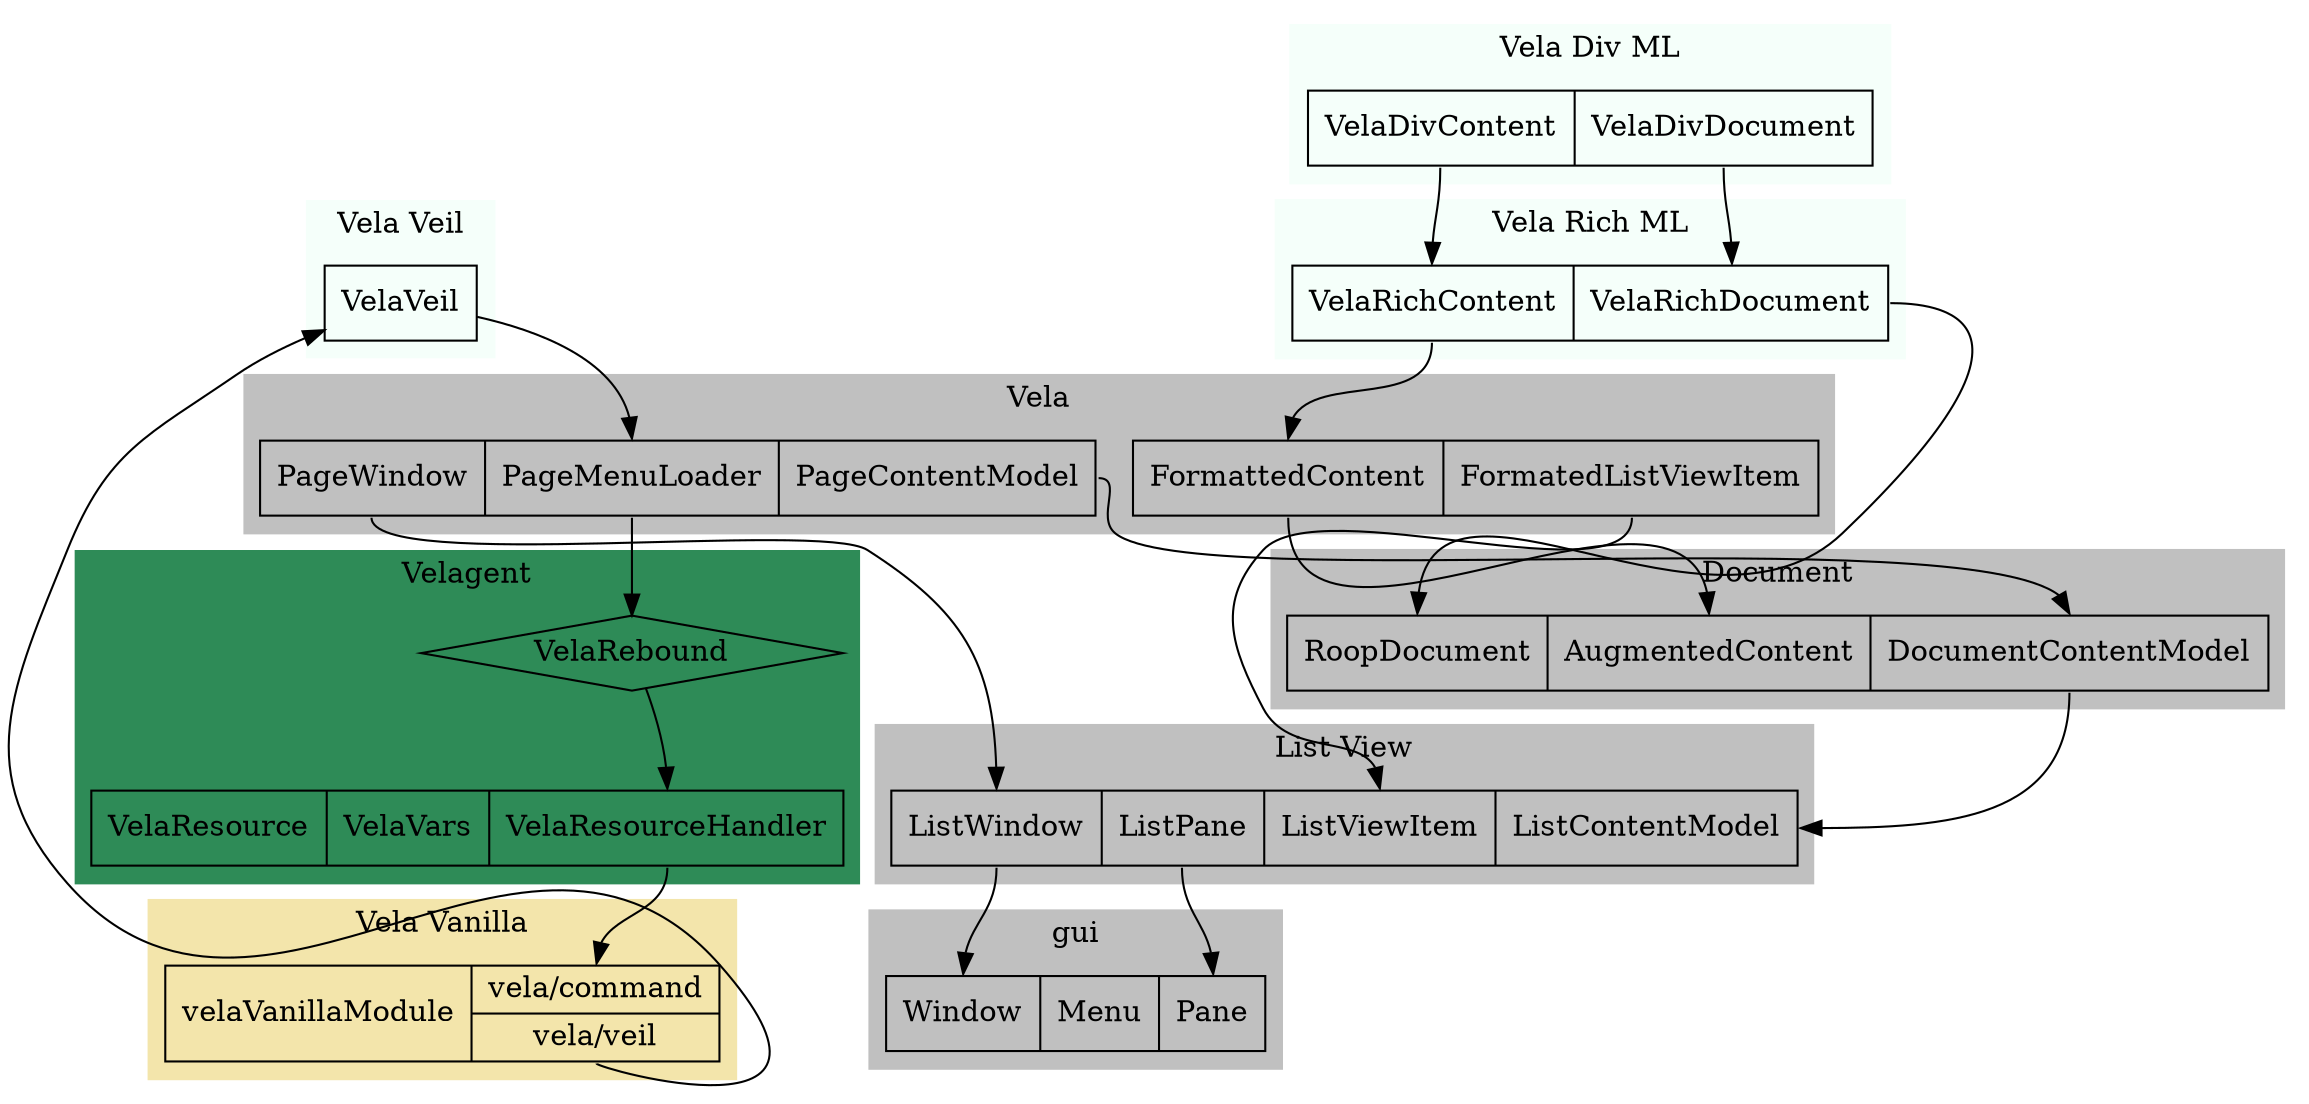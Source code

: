 digraph Vela {
	subgraph cluster0 {
		label="Vela";
		rankdir=LR;
		style=filled;
		color=silver;
		pageMenu [label="<pw>PageWindow|<pml>PageMenuLoader|<pcm>PageContentModel",shape=record];
		formattedContent [label="<fc>FormattedContent|<flvi>FormatedListViewItem",shape=record];
	}

	subgraph cluster1 {
		label="Velagent";
		style=filled;
		color=seagreen;
		node [shape=box]
		velaRebound [label="VelaRebound",shape=diamond];
		velaResource [label="VelaResource|VelaVars|<vrh>VelaResourceHandler",shape=record];
	}

	subgraph cluster2 {
		label="Vela Rich ML";
		style=filled;
		color=mintcream;
		node [shape=box]
		velaRich [label="<vrc>VelaRichContent|<vrd>VelaRichDocument",shape=record];
	}
	subgraph cluster3 {
		label="Vela Div ML";
		style=filled;
		color=mintcream;
		node [shape=box]
		velaDiv [label="<vdc>VelaDivContent|<vdd>VelaDivDocument",shape=record];
	}
	subgraph cluster4 {
		label="Vela Veil";
		style=filled;
		color=mintcream;
		node [shape=box]
		velaVeil [label="VelaVeil"];
	}
	subgraph cluster5 {
		label="Vela Vanilla";
		style=filled;
		color="#f3e5ab";
		node [shape=box]
		velaVanillaModule [label="velaVanillaModule|{<velac>vela/command|<velav>vela/veil}",shape=record];
	}
	subgraph cluster6 {
		label="Document";
		rankdir=LR;
		style=filled;
		color=gray;
		roopDocument [label="<rd>RoopDocument|<ac>AugmentedContent|<dcm>DocumentContentModel",shape=record];
	}
	subgraph cluster7 {
		label="gui";
		rankdir=LR;
		style=filled;
		color=gray;
		gui [label="<win>Window|<menu>Menu|<pn>Pane",shape=record];
	}
	subgraph cluster8 {
		label="List View";
		rankdir=LR;
		style=filled;
		color=gray;
		listview [label="<lwin>ListWindow|<lpane>ListPane|<lvi>ListViewItem|<lcm>ListContentModel",shape=record];
	}
	velaDiv:vdc -> velaRich:vrc -> formattedContent:fc -> roopDocument:ac;
	velaDiv:vdd -> velaRich:vrd -> roopDocument:rd;
	formattedContent:flvi -> listview:lvi;
	pageMenu:pcm -> roopDocument:dcm -> listview:lcm;
	velaVeil -> pageMenu:pml;
	velaVanillaModule:velav -> velaVeil;
	pageMenu:pml -> velaRebound -> velaResource:vrh -> velaVanillaModule:velac;
	pageMenu:pw -> listview:lwin -> gui:win;
	listview:lpane -> gui:pn;

}
